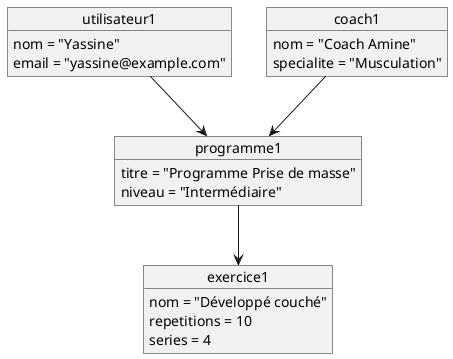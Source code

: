 
@startuml ObjectMagicFit
object utilisateur1 {
  nom = "Yassine"
  email = "yassine@example.com"
}

object coach1 {
  nom = "Coach Amine"
  specialite = "Musculation"
}

object exercice1 {
  nom = "Développé couché"
  repetitions = 10
  series = 4
}

object programme1 {
  titre = "Programme Prise de masse"
  niveau = "Intermédiaire"
}

utilisateur1 --> programme1
programme1 --> exercice1
coach1 --> programme1
@enduml
